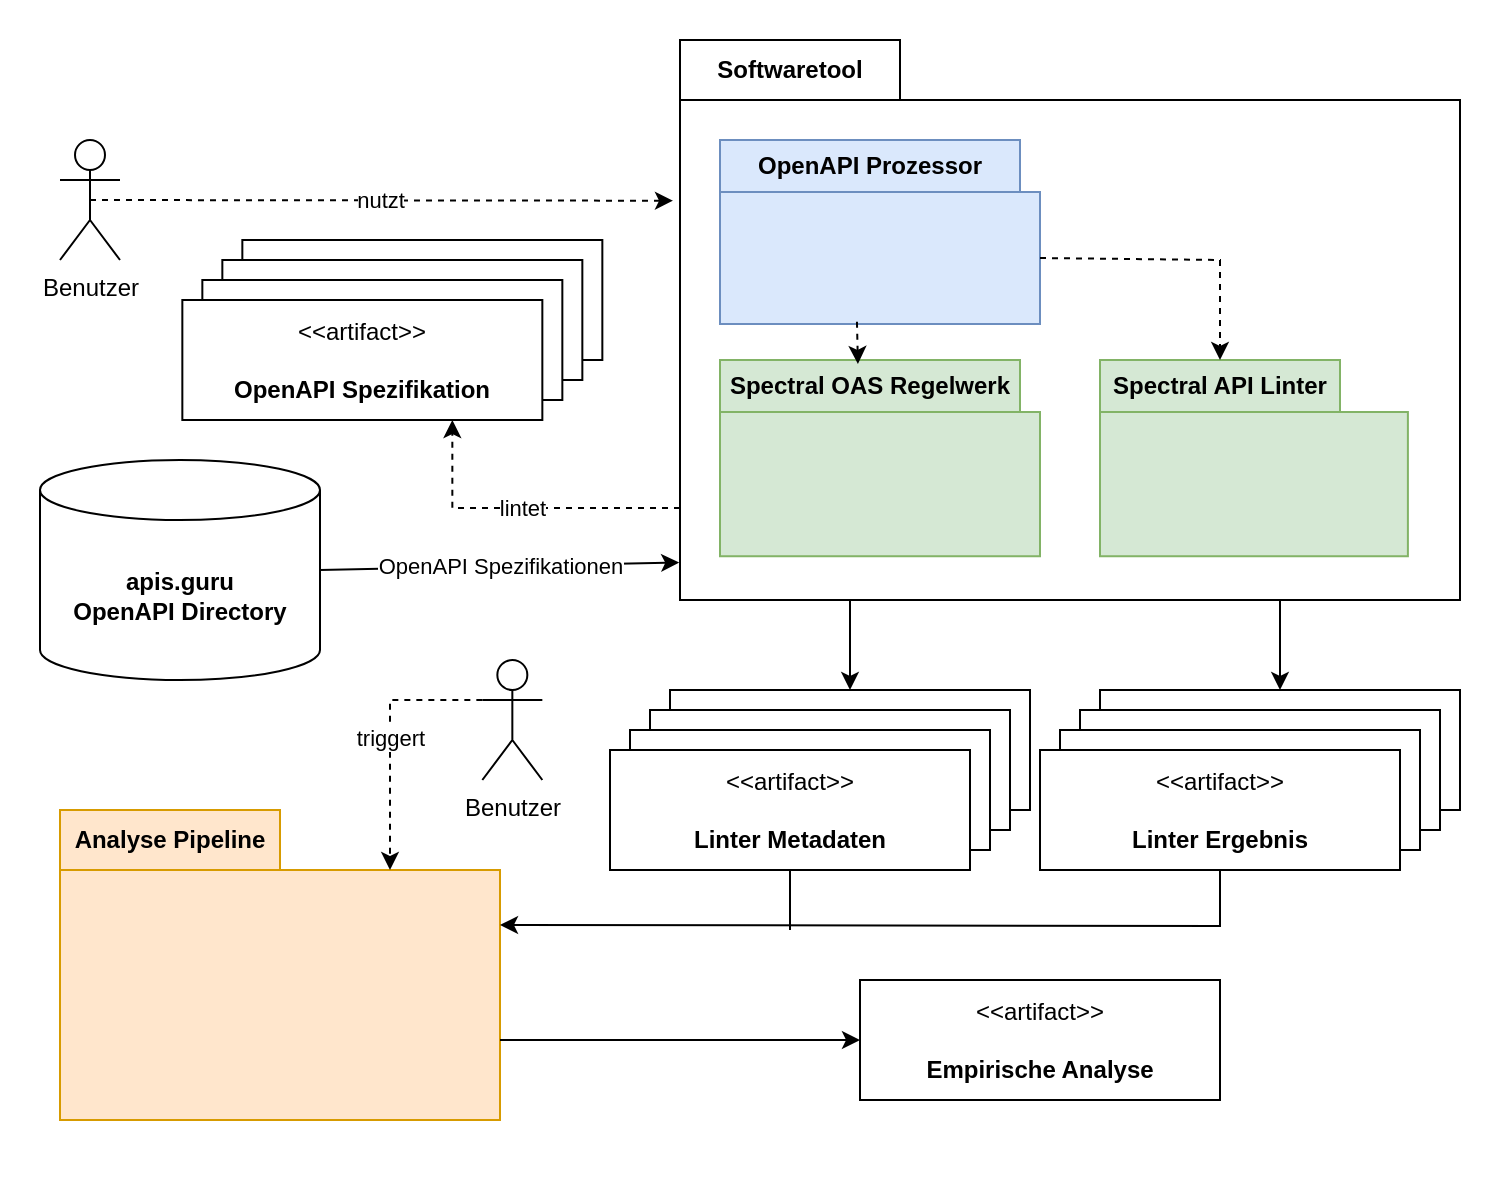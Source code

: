 <mxfile pages="2">
    <diagram id="tOvIlw2dGiQsY80hTphs" name="Page-1">
        <mxGraphModel dx="1564" dy="473" grid="1" gridSize="10" guides="1" tooltips="1" connect="1" arrows="1" fold="1" page="1" pageScale="1" pageWidth="850" pageHeight="1100" math="0" shadow="0">
            <root>
                <mxCell id="0"/>
                <mxCell id="1" parent="0"/>
                <mxCell id="vM8dWAwFw00lHUug8C4h-1" value="" style="rounded=0;whiteSpace=wrap;html=1;strokeColor=none;strokeWidth=0;" parent="1" vertex="1">
                    <mxGeometry x="-100" y="170" width="750" height="590" as="geometry"/>
                </mxCell>
                <mxCell id="eqvdFO0q0iVMyHEjIzmP-2" value="Softwaretool" style="shape=folder;fontStyle=1;tabWidth=110;tabHeight=30;tabPosition=left;html=1;boundedLbl=1;labelInHeader=1;container=1;collapsible=0;whiteSpace=wrap;" parent="1" vertex="1">
                    <mxGeometry x="240" y="190" width="390" height="280" as="geometry"/>
                </mxCell>
                <mxCell id="eqvdFO0q0iVMyHEjIzmP-3" value="" style="html=1;strokeColor=none;resizeWidth=1;resizeHeight=1;fillColor=none;part=1;connectable=0;allowArrows=0;deletable=0;whiteSpace=wrap;" parent="eqvdFO0q0iVMyHEjIzmP-2" vertex="1">
                    <mxGeometry width="390" height="243.478" relative="1" as="geometry">
                        <mxPoint y="30" as="offset"/>
                    </mxGeometry>
                </mxCell>
                <mxCell id="eqvdFO0q0iVMyHEjIzmP-6" value="Spectral API Linter" style="shape=folder;fontStyle=1;tabWidth=120;tabHeight=26;tabPosition=left;html=1;boundedLbl=1;labelInHeader=1;container=1;collapsible=0;whiteSpace=wrap;fillColor=#d5e8d4;strokeColor=#82b366;" parent="eqvdFO0q0iVMyHEjIzmP-2" vertex="1">
                    <mxGeometry x="210" y="160" width="153.95" height="98.09" as="geometry"/>
                </mxCell>
                <mxCell id="eqvdFO0q0iVMyHEjIzmP-7" value="" style="html=1;strokeColor=none;resizeWidth=1;resizeHeight=1;fillColor=none;part=1;connectable=0;allowArrows=0;deletable=0;whiteSpace=wrap;" parent="eqvdFO0q0iVMyHEjIzmP-6" vertex="1">
                    <mxGeometry width="153.95" height="68.663" relative="1" as="geometry">
                        <mxPoint y="30" as="offset"/>
                    </mxGeometry>
                </mxCell>
                <mxCell id="eqvdFO0q0iVMyHEjIzmP-10" value="Spectral OAS Regelwerk" style="shape=folder;fontStyle=1;tabWidth=150;tabHeight=26;tabPosition=left;html=1;boundedLbl=1;labelInHeader=1;container=1;collapsible=0;whiteSpace=wrap;fillColor=#d5e8d4;strokeColor=#82b366;" parent="eqvdFO0q0iVMyHEjIzmP-2" vertex="1">
                    <mxGeometry x="20" y="160" width="160" height="98.09" as="geometry"/>
                </mxCell>
                <mxCell id="eqvdFO0q0iVMyHEjIzmP-11" value="" style="html=1;strokeColor=none;resizeWidth=1;resizeHeight=1;fillColor=none;part=1;connectable=0;allowArrows=0;deletable=0;whiteSpace=wrap;" parent="eqvdFO0q0iVMyHEjIzmP-10" vertex="1">
                    <mxGeometry width="136" height="68.663" relative="1" as="geometry">
                        <mxPoint y="30" as="offset"/>
                    </mxGeometry>
                </mxCell>
                <mxCell id="DZELUKPdjRLiqql7KwUE-2" value="OpenAPI Prozessor" style="shape=folder;fontStyle=1;tabWidth=150;tabHeight=26;tabPosition=left;html=1;boundedLbl=1;labelInHeader=1;container=1;collapsible=0;whiteSpace=wrap;fillColor=#dae8fc;strokeColor=#6c8ebf;" parent="eqvdFO0q0iVMyHEjIzmP-2" vertex="1">
                    <mxGeometry x="20" y="50" width="160" height="92" as="geometry"/>
                </mxCell>
                <mxCell id="DZELUKPdjRLiqql7KwUE-3" value="" style="html=1;strokeColor=none;resizeWidth=1;resizeHeight=1;fillColor=none;part=1;connectable=0;allowArrows=0;deletable=0;whiteSpace=wrap;" parent="DZELUKPdjRLiqql7KwUE-2" vertex="1">
                    <mxGeometry width="136" height="64.4" relative="1" as="geometry">
                        <mxPoint y="30" as="offset"/>
                    </mxGeometry>
                </mxCell>
                <mxCell id="VDQMt3jfyJp0ozxELBkX-3" value="" style="endArrow=classic;html=1;rounded=0;entryX=0;entryY=0;entryDx=60;entryDy=0;entryPerimeter=0;exitX=0;exitY=0;exitDx=160;exitDy=59;exitPerimeter=0;dashed=1;" parent="eqvdFO0q0iVMyHEjIzmP-2" source="DZELUKPdjRLiqql7KwUE-2" target="eqvdFO0q0iVMyHEjIzmP-6" edge="1">
                    <mxGeometry width="50" height="50" relative="1" as="geometry">
                        <mxPoint x="100" y="210" as="sourcePoint"/>
                        <mxPoint x="150" y="160" as="targetPoint"/>
                        <Array as="points">
                            <mxPoint x="270" y="110"/>
                        </Array>
                    </mxGeometry>
                </mxCell>
                <mxCell id="VDQMt3jfyJp0ozxELBkX-4" value="" style="endArrow=classic;html=1;rounded=0;entryX=0.431;entryY=0.02;entryDx=0;entryDy=0;entryPerimeter=0;exitX=0.428;exitY=0.988;exitDx=0;exitDy=0;exitPerimeter=0;dashed=1;" parent="eqvdFO0q0iVMyHEjIzmP-2" source="DZELUKPdjRLiqql7KwUE-2" target="eqvdFO0q0iVMyHEjIzmP-10" edge="1">
                    <mxGeometry width="50" height="50" relative="1" as="geometry">
                        <mxPoint x="90" y="150" as="sourcePoint"/>
                        <mxPoint x="150" y="160" as="targetPoint"/>
                    </mxGeometry>
                </mxCell>
                <mxCell id="2MzTFwtWSAKG9iAWT7ZW-1" value="&lt;b&gt;apis.guru&lt;/b&gt;&lt;div&gt;&lt;b&gt;OpenAPI Directory&lt;/b&gt;&lt;/div&gt;" style="shape=cylinder3;whiteSpace=wrap;html=1;boundedLbl=1;backgroundOutline=1;size=15;" parent="1" vertex="1">
                    <mxGeometry x="-80" y="400" width="140" height="110" as="geometry"/>
                </mxCell>
                <mxCell id="T54zXDVh_weP3HP1tFHs-1" value="" style="rounded=0;whiteSpace=wrap;html=1;" parent="1" vertex="1">
                    <mxGeometry x="21.17" y="290" width="180" height="60" as="geometry"/>
                </mxCell>
                <mxCell id="T54zXDVh_weP3HP1tFHs-2" value="" style="rounded=0;whiteSpace=wrap;html=1;" parent="1" vertex="1">
                    <mxGeometry x="11.17" y="300" width="180" height="60" as="geometry"/>
                </mxCell>
                <mxCell id="T54zXDVh_weP3HP1tFHs-3" value="" style="rounded=0;whiteSpace=wrap;html=1;" parent="1" vertex="1">
                    <mxGeometry x="1.17" y="310" width="180" height="60" as="geometry"/>
                </mxCell>
                <mxCell id="T54zXDVh_weP3HP1tFHs-4" value="&amp;lt;&amp;lt;artifact&amp;gt;&amp;gt;&lt;br&gt;&lt;br&gt;&lt;b&gt;OpenAPI Spezifikation&lt;/b&gt;" style="html=1;align=center;verticalAlign=middle;dashed=0;whiteSpace=wrap;" parent="1" vertex="1">
                    <mxGeometry x="-8.83" y="320" width="180" height="60" as="geometry"/>
                </mxCell>
                <mxCell id="yPqBN479eVI-NBBZC8fg-1" value="" style="rounded=0;whiteSpace=wrap;html=1;" parent="1" vertex="1">
                    <mxGeometry x="450" y="515" width="180" height="60" as="geometry"/>
                </mxCell>
                <mxCell id="yPqBN479eVI-NBBZC8fg-2" value="" style="rounded=0;whiteSpace=wrap;html=1;" parent="1" vertex="1">
                    <mxGeometry x="440" y="525" width="180" height="60" as="geometry"/>
                </mxCell>
                <mxCell id="yPqBN479eVI-NBBZC8fg-3" value="" style="rounded=0;whiteSpace=wrap;html=1;" parent="1" vertex="1">
                    <mxGeometry x="430" y="535" width="180" height="60" as="geometry"/>
                </mxCell>
                <mxCell id="yPqBN479eVI-NBBZC8fg-4" value="&amp;lt;&amp;lt;artifact&amp;gt;&amp;gt;&lt;br&gt;&lt;br&gt;&lt;b&gt;Linter Ergebnis&lt;/b&gt;" style="html=1;align=center;verticalAlign=middle;dashed=0;whiteSpace=wrap;" parent="1" vertex="1">
                    <mxGeometry x="420" y="545" width="180" height="60" as="geometry"/>
                </mxCell>
                <mxCell id="hcRgJmqzmXn8Qf8jfycX-1" value="Benutzer&lt;div&gt;&lt;br&gt;&lt;/div&gt;" style="shape=umlActor;verticalLabelPosition=bottom;verticalAlign=top;html=1;outlineConnect=0;" parent="1" vertex="1">
                    <mxGeometry x="-70" y="240" width="30" height="60" as="geometry"/>
                </mxCell>
                <mxCell id="VDQMt3jfyJp0ozxELBkX-1" value="OpenAPI Spezifikationen" style="endArrow=classic;html=1;rounded=0;exitX=1;exitY=0.5;exitDx=0;exitDy=0;exitPerimeter=0;entryX=-0.001;entryY=0.933;entryDx=0;entryDy=0;entryPerimeter=0;" parent="1" source="2MzTFwtWSAKG9iAWT7ZW-1" target="eqvdFO0q0iVMyHEjIzmP-2" edge="1">
                    <mxGeometry width="50" height="50" relative="1" as="geometry">
                        <mxPoint x="460" y="400" as="sourcePoint"/>
                        <mxPoint x="239" y="405" as="targetPoint"/>
                    </mxGeometry>
                </mxCell>
                <mxCell id="VDQMt3jfyJp0ozxELBkX-2" value="lintet" style="endArrow=classic;html=1;rounded=0;entryX=0.75;entryY=1;entryDx=0;entryDy=0;exitX=-0.003;exitY=0.657;exitDx=0;exitDy=0;exitPerimeter=0;dashed=1;" parent="1" target="T54zXDVh_weP3HP1tFHs-4" edge="1">
                    <mxGeometry width="50" height="50" relative="1" as="geometry">
                        <mxPoint x="240.0" y="423.96" as="sourcePoint"/>
                        <mxPoint x="511.17" y="400" as="targetPoint"/>
                        <Array as="points">
                            <mxPoint x="126.17" y="424"/>
                        </Array>
                    </mxGeometry>
                </mxCell>
                <mxCell id="VDQMt3jfyJp0ozxELBkX-5" value="" style="endArrow=classic;html=1;rounded=0;entryX=0.5;entryY=0;entryDx=0;entryDy=0;" parent="1" target="yPqBN479eVI-NBBZC8fg-1" edge="1">
                    <mxGeometry width="50" height="50" relative="1" as="geometry">
                        <mxPoint x="540" y="470" as="sourcePoint"/>
                        <mxPoint x="310" y="345" as="targetPoint"/>
                    </mxGeometry>
                </mxCell>
                <mxCell id="VDQMt3jfyJp0ozxELBkX-6" value="nutzt" style="endArrow=classic;html=1;rounded=0;entryX=-0.009;entryY=0.287;entryDx=0;entryDy=0;entryPerimeter=0;exitX=0.5;exitY=0.5;exitDx=0;exitDy=0;exitPerimeter=0;dashed=1;" parent="1" source="hcRgJmqzmXn8Qf8jfycX-1" target="eqvdFO0q0iVMyHEjIzmP-2" edge="1">
                    <mxGeometry width="50" height="50" relative="1" as="geometry">
                        <mxPoint x="210" y="400" as="sourcePoint"/>
                        <mxPoint x="260" y="350" as="targetPoint"/>
                        <Array as="points"/>
                    </mxGeometry>
                </mxCell>
                <mxCell id="CNWz6FatBaFtdHYnqpDM-1" value="" style="rounded=0;whiteSpace=wrap;html=1;" parent="1" vertex="1">
                    <mxGeometry x="235" y="515" width="180" height="60" as="geometry"/>
                </mxCell>
                <mxCell id="CNWz6FatBaFtdHYnqpDM-2" value="" style="rounded=0;whiteSpace=wrap;html=1;" parent="1" vertex="1">
                    <mxGeometry x="225" y="525" width="180" height="60" as="geometry"/>
                </mxCell>
                <mxCell id="CNWz6FatBaFtdHYnqpDM-3" value="" style="rounded=0;whiteSpace=wrap;html=1;" parent="1" vertex="1">
                    <mxGeometry x="215" y="535" width="180" height="60" as="geometry"/>
                </mxCell>
                <mxCell id="CNWz6FatBaFtdHYnqpDM-4" value="&amp;lt;&amp;lt;artifact&amp;gt;&amp;gt;&lt;br&gt;&lt;br&gt;&lt;b&gt;Linter Metadaten&lt;/b&gt;" style="html=1;align=center;verticalAlign=middle;dashed=0;whiteSpace=wrap;" parent="1" vertex="1">
                    <mxGeometry x="205" y="545" width="180" height="60" as="geometry"/>
                </mxCell>
                <mxCell id="CNWz6FatBaFtdHYnqpDM-5" value="" style="endArrow=classic;html=1;rounded=0;entryX=0.5;entryY=0;entryDx=0;entryDy=0;" parent="1" target="CNWz6FatBaFtdHYnqpDM-1" edge="1">
                    <mxGeometry width="50" height="50" relative="1" as="geometry">
                        <mxPoint x="325" y="470" as="sourcePoint"/>
                        <mxPoint x="290" y="605" as="targetPoint"/>
                    </mxGeometry>
                </mxCell>
                <mxCell id="CNWz6FatBaFtdHYnqpDM-6" value="Analyse Pipeline" style="shape=folder;fontStyle=1;tabWidth=110;tabHeight=30;tabPosition=left;html=1;boundedLbl=1;labelInHeader=1;container=1;collapsible=0;whiteSpace=wrap;fillColor=#ffe6cc;strokeColor=#d79b00;" parent="1" vertex="1">
                    <mxGeometry x="-70" y="575" width="220" height="155" as="geometry"/>
                </mxCell>
                <mxCell id="CNWz6FatBaFtdHYnqpDM-7" value="" style="html=1;strokeColor=none;resizeWidth=1;resizeHeight=1;fillColor=none;part=1;connectable=0;allowArrows=0;deletable=0;whiteSpace=wrap;" parent="CNWz6FatBaFtdHYnqpDM-6" vertex="1">
                    <mxGeometry width="220" height="134.783" relative="1" as="geometry">
                        <mxPoint y="30" as="offset"/>
                    </mxGeometry>
                </mxCell>
                <mxCell id="CNWz6FatBaFtdHYnqpDM-17" value="" style="endArrow=classic;html=1;rounded=0;entryX=0;entryY=0;entryDx=220;entryDy=92.5;entryPerimeter=0;exitX=0.5;exitY=1;exitDx=0;exitDy=0;" parent="1" source="yPqBN479eVI-NBBZC8fg-4" edge="1">
                    <mxGeometry width="50" height="50" relative="1" as="geometry">
                        <mxPoint x="240" y="335" as="sourcePoint"/>
                        <mxPoint x="150" y="632.5" as="targetPoint"/>
                        <Array as="points">
                            <mxPoint x="510" y="633"/>
                        </Array>
                    </mxGeometry>
                </mxCell>
                <mxCell id="CNWz6FatBaFtdHYnqpDM-18" value="" style="endArrow=none;html=1;rounded=0;entryX=0.5;entryY=1;entryDx=0;entryDy=0;" parent="1" target="CNWz6FatBaFtdHYnqpDM-4" edge="1">
                    <mxGeometry width="50" height="50" relative="1" as="geometry">
                        <mxPoint x="295" y="635" as="sourcePoint"/>
                        <mxPoint x="290" y="285" as="targetPoint"/>
                    </mxGeometry>
                </mxCell>
                <mxCell id="CNWz6FatBaFtdHYnqpDM-19" value="&amp;lt;&amp;lt;artifact&amp;gt;&amp;gt;&lt;br&gt;&lt;br&gt;&lt;b&gt;Empirische Analyse&lt;/b&gt;" style="html=1;align=center;verticalAlign=middle;dashed=0;whiteSpace=wrap;" parent="1" vertex="1">
                    <mxGeometry x="330" y="660" width="180" height="60" as="geometry"/>
                </mxCell>
                <mxCell id="CNWz6FatBaFtdHYnqpDM-20" value="" style="endArrow=classic;html=1;rounded=0;entryX=0;entryY=0.5;entryDx=0;entryDy=0;" parent="1" target="CNWz6FatBaFtdHYnqpDM-19" edge="1">
                    <mxGeometry width="50" height="50" relative="1" as="geometry">
                        <mxPoint x="150" y="690" as="sourcePoint"/>
                        <mxPoint x="320" y="640" as="targetPoint"/>
                    </mxGeometry>
                </mxCell>
                <mxCell id="CNWz6FatBaFtdHYnqpDM-22" value="Benutzer&lt;div&gt;&lt;br&gt;&lt;/div&gt;" style="shape=umlActor;verticalLabelPosition=bottom;verticalAlign=top;html=1;outlineConnect=0;" parent="1" vertex="1">
                    <mxGeometry x="141.17" y="500" width="30" height="60" as="geometry"/>
                </mxCell>
                <mxCell id="CNWz6FatBaFtdHYnqpDM-23" value="triggert" style="endArrow=classic;html=1;rounded=0;entryX=0;entryY=0;entryDx=165;entryDy=30;entryPerimeter=0;exitX=0;exitY=0.333;exitDx=0;exitDy=0;exitPerimeter=0;dashed=1;" parent="1" source="CNWz6FatBaFtdHYnqpDM-22" target="CNWz6FatBaFtdHYnqpDM-6" edge="1">
                    <mxGeometry width="50" height="50" relative="1" as="geometry">
                        <mxPoint x="290" y="500" as="sourcePoint"/>
                        <mxPoint x="340" y="450" as="targetPoint"/>
                        <Array as="points">
                            <mxPoint x="95" y="520"/>
                        </Array>
                    </mxGeometry>
                </mxCell>
            </root>
        </mxGraphModel>
    </diagram>
</mxfile>